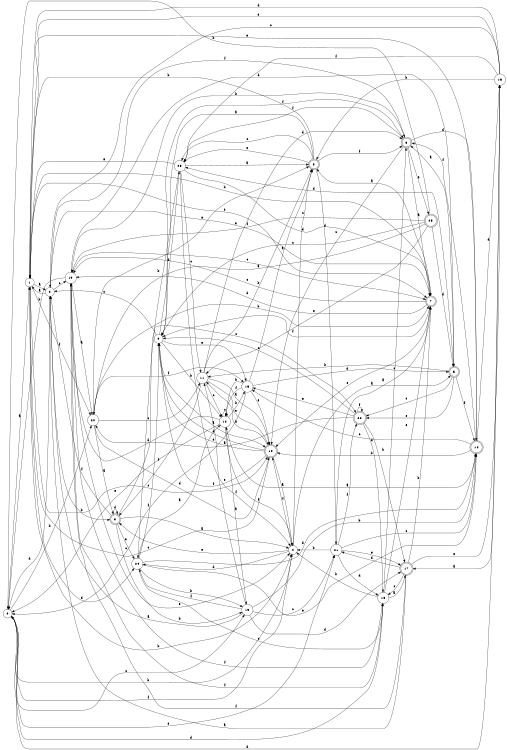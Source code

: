 digraph n21_6 {
__start0 [label="" shape="none"];

rankdir=LR;
size="8,5";

s0 [style="filled", color="black", fillcolor="white" shape="circle", label="0"];
s1 [style="filled", color="black", fillcolor="white" shape="circle", label="1"];
s2 [style="filled", color="black", fillcolor="white" shape="circle", label="2"];
s3 [style="rounded,filled", color="black", fillcolor="white" shape="doublecircle", label="3"];
s4 [style="filled", color="black", fillcolor="white" shape="circle", label="4"];
s5 [style="rounded,filled", color="black", fillcolor="white" shape="doublecircle", label="5"];
s6 [style="rounded,filled", color="black", fillcolor="white" shape="doublecircle", label="6"];
s7 [style="rounded,filled", color="black", fillcolor="white" shape="doublecircle", label="7"];
s8 [style="rounded,filled", color="black", fillcolor="white" shape="doublecircle", label="8"];
s9 [style="filled", color="black", fillcolor="white" shape="circle", label="9"];
s10 [style="rounded,filled", color="black", fillcolor="white" shape="doublecircle", label="10"];
s11 [style="filled", color="black", fillcolor="white" shape="circle", label="11"];
s12 [style="filled", color="black", fillcolor="white" shape="circle", label="12"];
s13 [style="filled", color="black", fillcolor="white" shape="circle", label="13"];
s14 [style="rounded,filled", color="black", fillcolor="white" shape="doublecircle", label="14"];
s15 [style="filled", color="black", fillcolor="white" shape="circle", label="15"];
s16 [style="filled", color="black", fillcolor="white" shape="circle", label="16"];
s17 [style="rounded,filled", color="black", fillcolor="white" shape="doublecircle", label="17"];
s18 [style="filled", color="black", fillcolor="white" shape="circle", label="18"];
s19 [style="filled", color="black", fillcolor="white" shape="circle", label="19"];
s20 [style="filled", color="black", fillcolor="white" shape="circle", label="20"];
s21 [style="filled", color="black", fillcolor="white" shape="circle", label="21"];
s22 [style="rounded,filled", color="black", fillcolor="white" shape="doublecircle", label="22"];
s23 [style="filled", color="black", fillcolor="white" shape="circle", label="23"];
s24 [style="filled", color="black", fillcolor="white" shape="circle", label="24"];
s25 [style="rounded,filled", color="black", fillcolor="white" shape="doublecircle", label="25"];
s0 -> s1 [label="a"];
s0 -> s20 [label="b"];
s0 -> s13 [label="c"];
s0 -> s16 [label="d"];
s0 -> s21 [label="e"];
s0 -> s4 [label="f"];
s1 -> s2 [label="a"];
s1 -> s4 [label="b"];
s1 -> s10 [label="c"];
s1 -> s24 [label="d"];
s1 -> s7 [label="e"];
s1 -> s20 [label="f"];
s2 -> s1 [label="a"];
s2 -> s3 [label="b"];
s2 -> s19 [label="c"];
s2 -> s0 [label="d"];
s2 -> s7 [label="e"];
s2 -> s6 [label="f"];
s3 -> s4 [label="a"];
s3 -> s13 [label="b"];
s3 -> s22 [label="c"];
s3 -> s3 [label="d"];
s3 -> s24 [label="e"];
s3 -> s2 [label="f"];
s4 -> s5 [label="a"];
s4 -> s0 [label="b"];
s4 -> s8 [label="c"];
s4 -> s24 [label="d"];
s4 -> s3 [label="e"];
s4 -> s10 [label="f"];
s5 -> s6 [label="a"];
s5 -> s11 [label="b"];
s5 -> s22 [label="c"];
s5 -> s23 [label="d"];
s5 -> s22 [label="e"];
s5 -> s14 [label="f"];
s6 -> s7 [label="a"];
s6 -> s19 [label="b"];
s6 -> s10 [label="c"];
s6 -> s14 [label="d"];
s6 -> s25 [label="e"];
s6 -> s23 [label="f"];
s7 -> s8 [label="a"];
s7 -> s1 [label="b"];
s7 -> s19 [label="c"];
s7 -> s19 [label="d"];
s7 -> s10 [label="e"];
s7 -> s9 [label="f"];
s8 -> s9 [label="a"];
s8 -> s1 [label="b"];
s8 -> s23 [label="c"];
s8 -> s21 [label="d"];
s8 -> s23 [label="e"];
s8 -> s6 [label="f"];
s9 -> s10 [label="a"];
s9 -> s12 [label="b"];
s9 -> s2 [label="c"];
s9 -> s23 [label="d"];
s9 -> s15 [label="e"];
s9 -> s6 [label="f"];
s10 -> s4 [label="a"];
s10 -> s11 [label="b"];
s10 -> s1 [label="c"];
s10 -> s9 [label="d"];
s10 -> s9 [label="e"];
s10 -> s9 [label="f"];
s11 -> s10 [label="a"];
s11 -> s8 [label="b"];
s11 -> s12 [label="c"];
s11 -> s6 [label="d"];
s11 -> s10 [label="e"];
s11 -> s3 [label="f"];
s12 -> s13 [label="a"];
s12 -> s15 [label="b"];
s12 -> s12 [label="c"];
s12 -> s19 [label="d"];
s12 -> s0 [label="e"];
s12 -> s4 [label="f"];
s13 -> s2 [label="a"];
s13 -> s14 [label="b"];
s13 -> s21 [label="c"];
s13 -> s17 [label="d"];
s13 -> s11 [label="e"];
s13 -> s24 [label="f"];
s14 -> s12 [label="a"];
s14 -> s10 [label="b"];
s14 -> s15 [label="c"];
s14 -> s16 [label="d"];
s14 -> s1 [label="e"];
s14 -> s6 [label="f"];
s15 -> s8 [label="a"];
s15 -> s12 [label="b"];
s15 -> s0 [label="c"];
s15 -> s5 [label="d"];
s15 -> s10 [label="e"];
s15 -> s12 [label="f"];
s16 -> s17 [label="a"];
s16 -> s8 [label="b"];
s16 -> s2 [label="c"];
s16 -> s1 [label="d"];
s16 -> s1 [label="e"];
s16 -> s23 [label="f"];
s17 -> s2 [label="a"];
s17 -> s7 [label="b"];
s17 -> s18 [label="c"];
s17 -> s21 [label="d"];
s17 -> s16 [label="e"];
s17 -> s19 [label="f"];
s18 -> s17 [label="a"];
s18 -> s4 [label="b"];
s18 -> s6 [label="c"];
s18 -> s0 [label="d"];
s18 -> s7 [label="e"];
s18 -> s19 [label="f"];
s19 -> s20 [label="a"];
s19 -> s0 [label="b"];
s19 -> s7 [label="c"];
s19 -> s5 [label="d"];
s19 -> s4 [label="e"];
s19 -> s18 [label="f"];
s20 -> s3 [label="a"];
s20 -> s7 [label="b"];
s20 -> s11 [label="c"];
s20 -> s10 [label="d"];
s20 -> s8 [label="e"];
s20 -> s15 [label="f"];
s21 -> s7 [label="a"];
s21 -> s4 [label="b"];
s21 -> s14 [label="c"];
s21 -> s18 [label="d"];
s21 -> s17 [label="e"];
s21 -> s22 [label="f"];
s22 -> s20 [label="a"];
s22 -> s17 [label="b"];
s22 -> s9 [label="c"];
s22 -> s18 [label="d"];
s22 -> s15 [label="e"];
s22 -> s22 [label="f"];
s23 -> s8 [label="a"];
s23 -> s24 [label="b"];
s23 -> s11 [label="c"];
s23 -> s7 [label="d"];
s23 -> s1 [label="e"];
s23 -> s4 [label="f"];
s24 -> s12 [label="a"];
s24 -> s13 [label="b"];
s24 -> s18 [label="c"];
s24 -> s14 [label="d"];
s24 -> s14 [label="e"];
s24 -> s9 [label="f"];
s25 -> s20 [label="a"];
s25 -> s0 [label="b"];
s25 -> s9 [label="c"];
s25 -> s5 [label="d"];
s25 -> s11 [label="e"];
s25 -> s19 [label="f"];

}